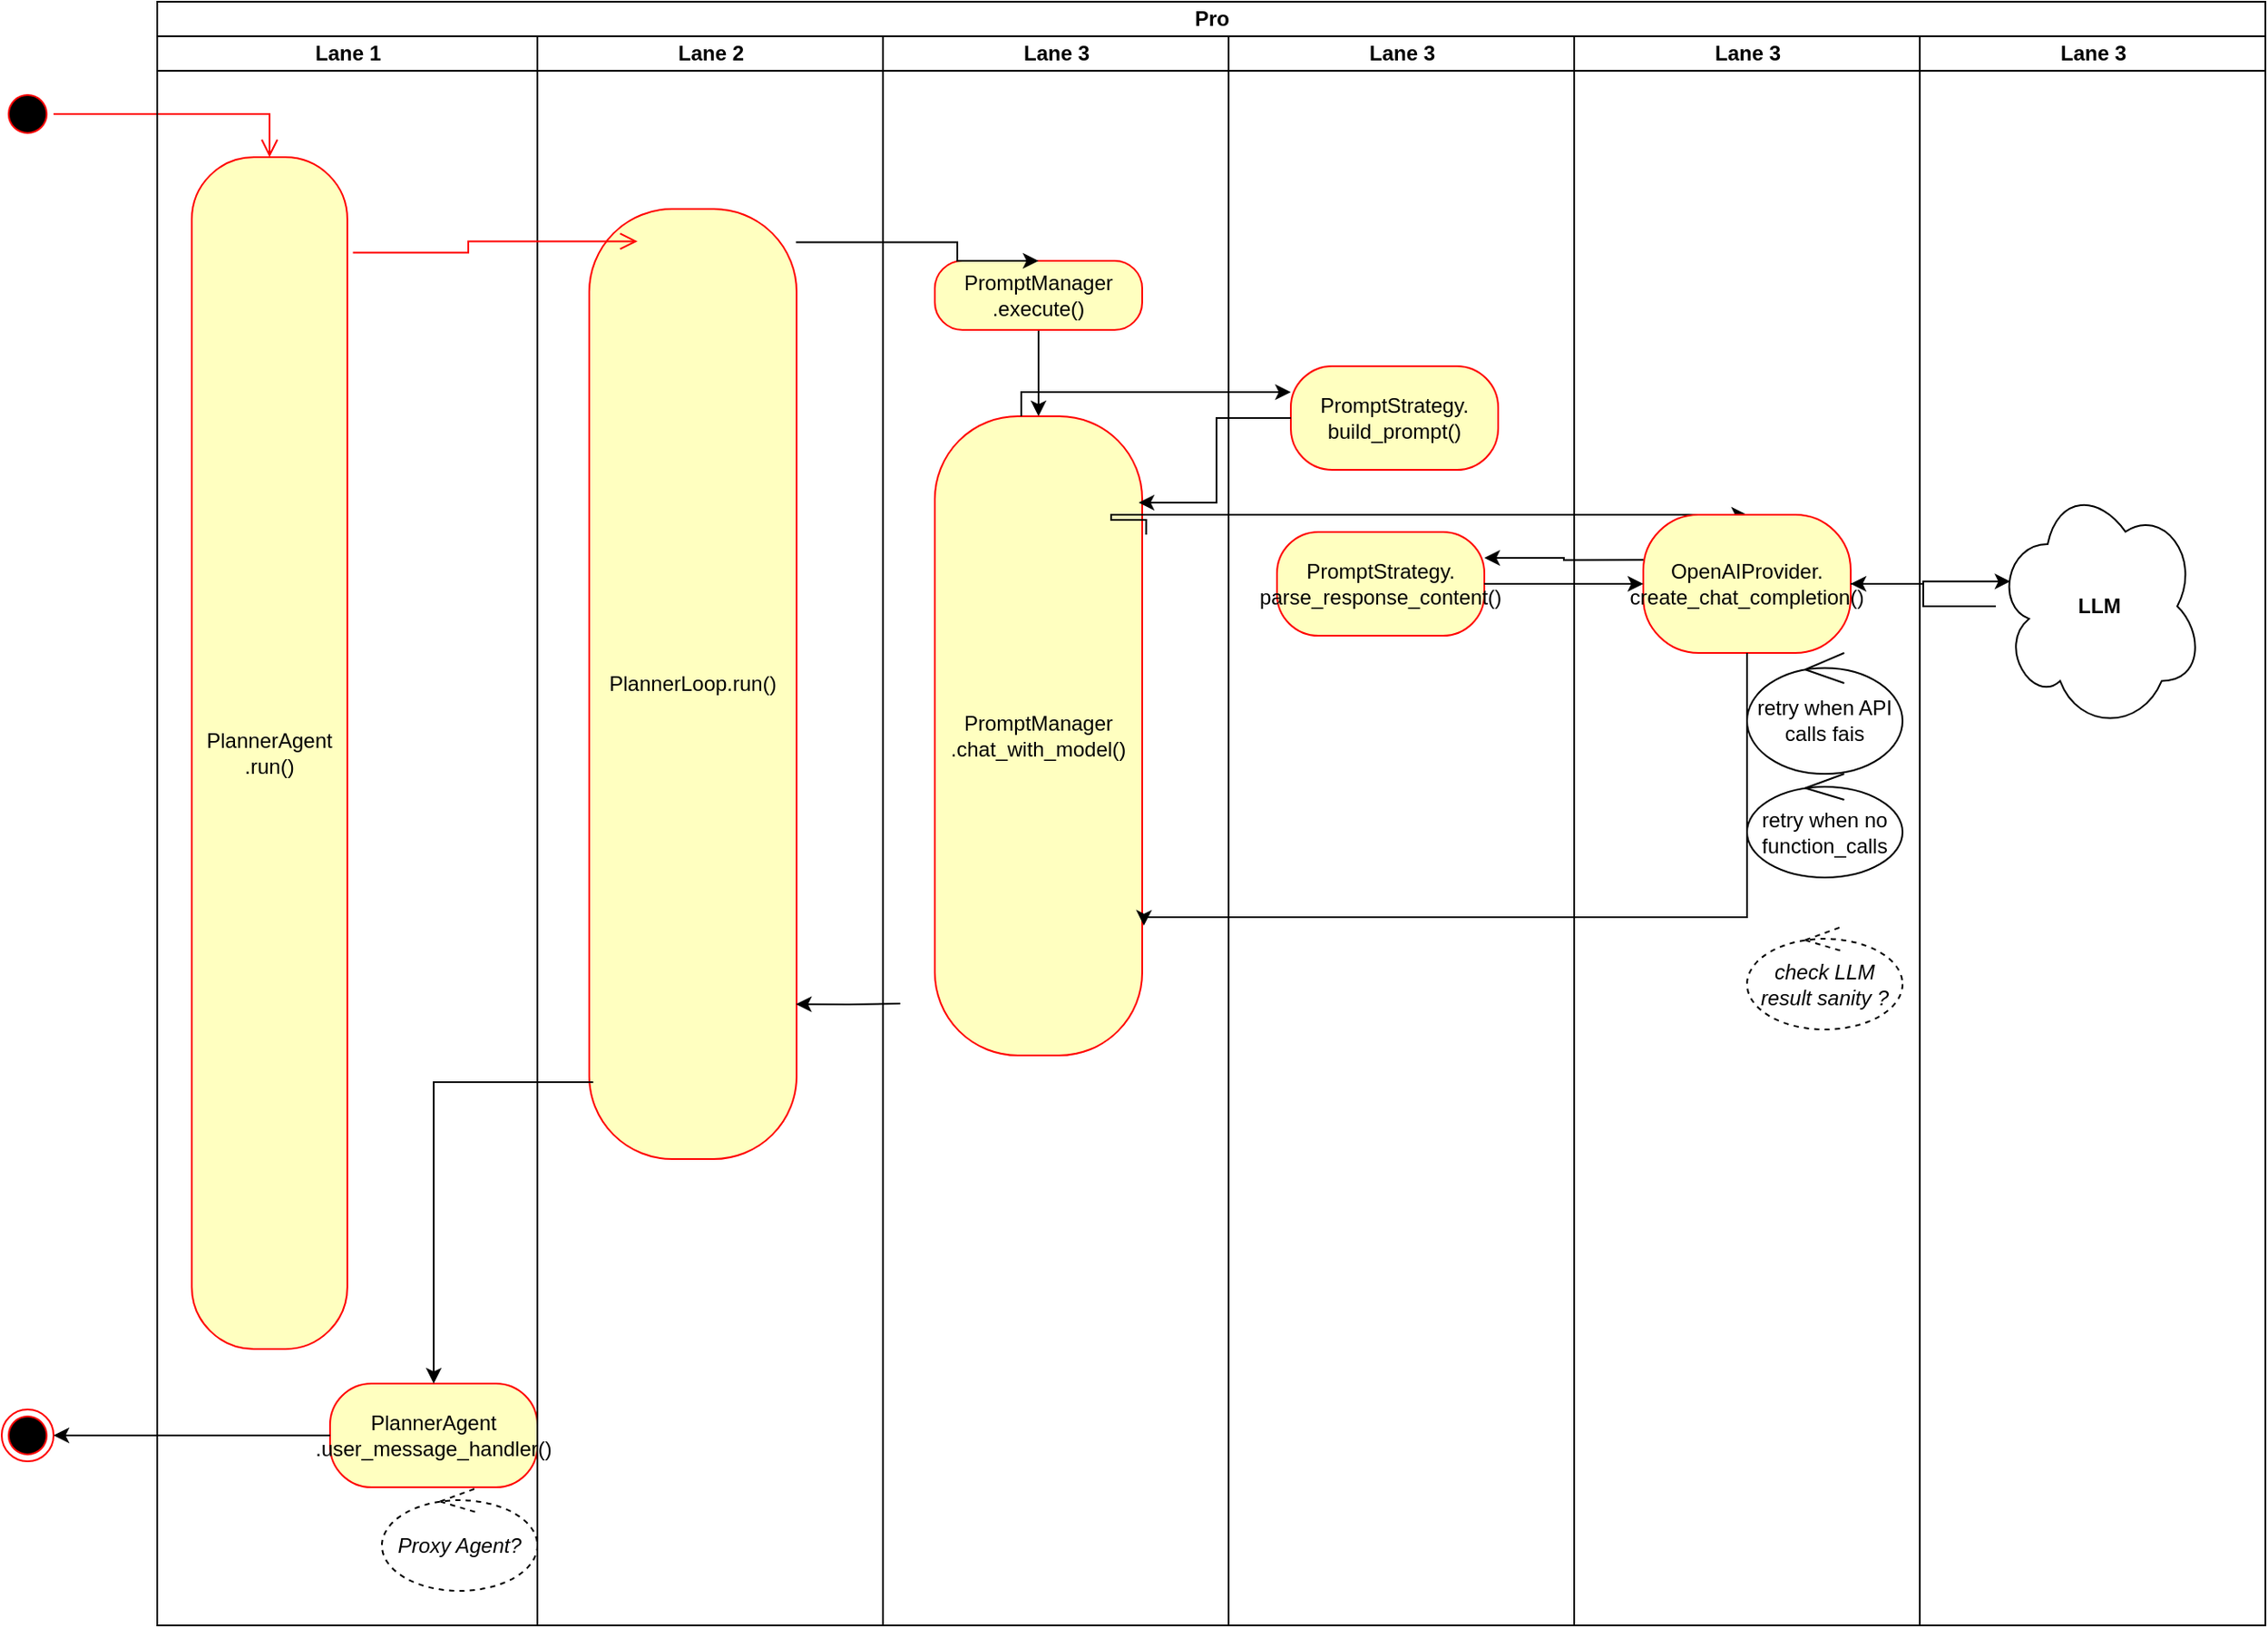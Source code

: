 <mxfile version="22.0.4" type="github">
  <diagram name="Page-1" id="kvVddJow024RuchNI2nA">
    <mxGraphModel dx="1059" dy="729" grid="1" gridSize="10" guides="1" tooltips="1" connect="1" arrows="1" fold="1" page="1" pageScale="1" pageWidth="827" pageHeight="1169" math="0" shadow="0">
      <root>
        <mxCell id="0" />
        <mxCell id="1" parent="0" />
        <mxCell id="TOSoZfk68G_ceMJ3JVFy-2" value="" style="ellipse;html=1;shape=startState;fillColor=#000000;strokeColor=#ff0000;" vertex="1" parent="1">
          <mxGeometry x="20" y="70" width="30" height="30" as="geometry" />
        </mxCell>
        <mxCell id="TOSoZfk68G_ceMJ3JVFy-3" value="" style="edgeStyle=orthogonalEdgeStyle;html=1;verticalAlign=bottom;endArrow=open;endSize=8;strokeColor=#ff0000;rounded=0;" edge="1" source="TOSoZfk68G_ceMJ3JVFy-2" parent="1" target="TOSoZfk68G_ceMJ3JVFy-4">
          <mxGeometry relative="1" as="geometry">
            <mxPoint x="35" y="110" as="targetPoint" />
          </mxGeometry>
        </mxCell>
        <mxCell id="TOSoZfk68G_ceMJ3JVFy-6" value="Pro" style="swimlane;childLayout=stackLayout;resizeParent=1;resizeParentMax=0;startSize=20;html=1;" vertex="1" parent="1">
          <mxGeometry x="110.0" y="20" width="1220" height="940" as="geometry" />
        </mxCell>
        <mxCell id="TOSoZfk68G_ceMJ3JVFy-7" value="Lane 1" style="swimlane;startSize=20;html=1;" vertex="1" parent="TOSoZfk68G_ceMJ3JVFy-6">
          <mxGeometry y="20" width="220" height="920" as="geometry" />
        </mxCell>
        <mxCell id="TOSoZfk68G_ceMJ3JVFy-4" value="PlannerAgent .run()" style="rounded=1;whiteSpace=wrap;html=1;arcSize=40;fontColor=#000000;fillColor=#ffffc0;strokeColor=#ff0000;" vertex="1" parent="TOSoZfk68G_ceMJ3JVFy-7">
          <mxGeometry x="20" y="70" width="90" height="690" as="geometry" />
        </mxCell>
        <mxCell id="TOSoZfk68G_ceMJ3JVFy-52" value="PlannerAgent .user_message_handler()" style="whiteSpace=wrap;html=1;fillColor=#ffffc0;strokeColor=#ff0000;fontColor=#000000;rounded=1;arcSize=40;" vertex="1" parent="TOSoZfk68G_ceMJ3JVFy-7">
          <mxGeometry x="100" y="780" width="120" height="60" as="geometry" />
        </mxCell>
        <mxCell id="TOSoZfk68G_ceMJ3JVFy-55" value="Proxy Agent?" style="ellipse;shape=umlControl;whiteSpace=wrap;html=1;dashed=1;fontStyle=2" vertex="1" parent="TOSoZfk68G_ceMJ3JVFy-7">
          <mxGeometry x="130" y="840" width="90" height="60" as="geometry" />
        </mxCell>
        <mxCell id="TOSoZfk68G_ceMJ3JVFy-8" value="Lane 2" style="swimlane;startSize=20;html=1;" vertex="1" parent="TOSoZfk68G_ceMJ3JVFy-6">
          <mxGeometry x="220" y="20" width="200" height="920" as="geometry" />
        </mxCell>
        <mxCell id="TOSoZfk68G_ceMJ3JVFy-10" value="PlannerLoop.run()" style="rounded=1;whiteSpace=wrap;html=1;arcSize=40;fontColor=#000000;fillColor=#ffffc0;strokeColor=#ff0000;" vertex="1" parent="TOSoZfk68G_ceMJ3JVFy-8">
          <mxGeometry x="30" y="100" width="120" height="550" as="geometry" />
        </mxCell>
        <mxCell id="TOSoZfk68G_ceMJ3JVFy-9" value="Lane 3" style="swimlane;startSize=20;html=1;" vertex="1" parent="TOSoZfk68G_ceMJ3JVFy-6">
          <mxGeometry x="420" y="20" width="200" height="920" as="geometry" />
        </mxCell>
        <mxCell id="TOSoZfk68G_ceMJ3JVFy-17" value="" style="edgeStyle=orthogonalEdgeStyle;rounded=0;orthogonalLoop=1;jettySize=auto;html=1;" edge="1" parent="TOSoZfk68G_ceMJ3JVFy-9" source="TOSoZfk68G_ceMJ3JVFy-11" target="TOSoZfk68G_ceMJ3JVFy-16">
          <mxGeometry relative="1" as="geometry" />
        </mxCell>
        <mxCell id="TOSoZfk68G_ceMJ3JVFy-11" value="PromptManager .execute()" style="rounded=1;whiteSpace=wrap;html=1;arcSize=40;fontColor=#000000;fillColor=#ffffc0;strokeColor=#ff0000;" vertex="1" parent="TOSoZfk68G_ceMJ3JVFy-9">
          <mxGeometry x="30.0" y="130" width="120" height="40" as="geometry" />
        </mxCell>
        <mxCell id="TOSoZfk68G_ceMJ3JVFy-16" value="PromptManager .chat_with_model()" style="whiteSpace=wrap;html=1;fillColor=#ffffc0;strokeColor=#ff0000;fontColor=#000000;rounded=1;arcSize=40;" vertex="1" parent="TOSoZfk68G_ceMJ3JVFy-9">
          <mxGeometry x="30" y="220" width="120" height="370" as="geometry" />
        </mxCell>
        <mxCell id="TOSoZfk68G_ceMJ3JVFy-31" style="edgeStyle=orthogonalEdgeStyle;rounded=0;orthogonalLoop=1;jettySize=auto;html=1;entryX=0.5;entryY=0;entryDx=0;entryDy=0;exitX=1.019;exitY=0.185;exitDx=0;exitDy=0;exitPerimeter=0;" edge="1" parent="TOSoZfk68G_ceMJ3JVFy-6" source="TOSoZfk68G_ceMJ3JVFy-16" target="TOSoZfk68G_ceMJ3JVFy-26">
          <mxGeometry relative="1" as="geometry">
            <Array as="points">
              <mxPoint x="552" y="300" />
            </Array>
          </mxGeometry>
        </mxCell>
        <mxCell id="TOSoZfk68G_ceMJ3JVFy-18" value="Lane 3" style="swimlane;startSize=20;html=1;" vertex="1" parent="TOSoZfk68G_ceMJ3JVFy-6">
          <mxGeometry x="620" y="20" width="200" height="920" as="geometry" />
        </mxCell>
        <mxCell id="TOSoZfk68G_ceMJ3JVFy-23" value="PromptStrategy.&lt;br&gt;build_prompt()" style="whiteSpace=wrap;html=1;fillColor=#ffffc0;strokeColor=#ff0000;fontColor=#000000;rounded=1;arcSize=40;" vertex="1" parent="TOSoZfk68G_ceMJ3JVFy-18">
          <mxGeometry x="36" y="191" width="120" height="60" as="geometry" />
        </mxCell>
        <mxCell id="TOSoZfk68G_ceMJ3JVFy-32" value="PromptStrategy.&lt;br&gt;parse_response_content()" style="whiteSpace=wrap;html=1;fillColor=#ffffc0;strokeColor=#ff0000;fontColor=#000000;rounded=1;arcSize=40;" vertex="1" parent="TOSoZfk68G_ceMJ3JVFy-18">
          <mxGeometry x="28" y="287" width="120" height="60" as="geometry" />
        </mxCell>
        <mxCell id="TOSoZfk68G_ceMJ3JVFy-5" value="" style="edgeStyle=orthogonalEdgeStyle;html=1;verticalAlign=bottom;endArrow=open;endSize=8;strokeColor=#ff0000;rounded=0;entryX=0.233;entryY=0.034;entryDx=0;entryDy=0;exitX=1.036;exitY=0.08;exitDx=0;exitDy=0;exitPerimeter=0;entryPerimeter=0;" edge="1" source="TOSoZfk68G_ceMJ3JVFy-4" parent="TOSoZfk68G_ceMJ3JVFy-6" target="TOSoZfk68G_ceMJ3JVFy-10">
          <mxGeometry relative="1" as="geometry">
            <mxPoint x="170.0" y="110" as="targetPoint" />
          </mxGeometry>
        </mxCell>
        <mxCell id="TOSoZfk68G_ceMJ3JVFy-15" value="" style="edgeStyle=orthogonalEdgeStyle;rounded=0;orthogonalLoop=1;jettySize=auto;html=1;entryX=0.5;entryY=0;entryDx=0;entryDy=0;exitX=0.997;exitY=0.035;exitDx=0;exitDy=0;exitPerimeter=0;" edge="1" parent="TOSoZfk68G_ceMJ3JVFy-6" source="TOSoZfk68G_ceMJ3JVFy-10" target="TOSoZfk68G_ceMJ3JVFy-11">
          <mxGeometry relative="1" as="geometry">
            <Array as="points">
              <mxPoint x="463" y="139" />
            </Array>
          </mxGeometry>
        </mxCell>
        <mxCell id="TOSoZfk68G_ceMJ3JVFy-24" value="" style="edgeStyle=orthogonalEdgeStyle;rounded=0;orthogonalLoop=1;jettySize=auto;html=1;entryX=0;entryY=0.25;entryDx=0;entryDy=0;" edge="1" parent="TOSoZfk68G_ceMJ3JVFy-6" source="TOSoZfk68G_ceMJ3JVFy-16" target="TOSoZfk68G_ceMJ3JVFy-23">
          <mxGeometry relative="1" as="geometry">
            <mxPoint x="630.0" y="220" as="sourcePoint" />
            <Array as="points">
              <mxPoint x="500" y="226" />
            </Array>
          </mxGeometry>
        </mxCell>
        <mxCell id="TOSoZfk68G_ceMJ3JVFy-25" value="Lane 3" style="swimlane;startSize=20;html=1;" vertex="1" parent="TOSoZfk68G_ceMJ3JVFy-6">
          <mxGeometry x="820" y="20" width="200" height="920" as="geometry" />
        </mxCell>
        <mxCell id="TOSoZfk68G_ceMJ3JVFy-26" value="OpenAIProvider.&lt;br&gt;create_chat_completion()" style="whiteSpace=wrap;html=1;fillColor=#ffffc0;strokeColor=#ff0000;fontColor=#000000;rounded=1;arcSize=40;" vertex="1" parent="TOSoZfk68G_ceMJ3JVFy-25">
          <mxGeometry x="40" y="277" width="120" height="80" as="geometry" />
        </mxCell>
        <mxCell id="TOSoZfk68G_ceMJ3JVFy-44" value="retry when API calls fais" style="ellipse;shape=umlControl;whiteSpace=wrap;html=1;" vertex="1" parent="TOSoZfk68G_ceMJ3JVFy-25">
          <mxGeometry x="100" y="357" width="90" height="70" as="geometry" />
        </mxCell>
        <mxCell id="TOSoZfk68G_ceMJ3JVFy-45" value="retry when no function_calls" style="ellipse;shape=umlControl;whiteSpace=wrap;html=1;" vertex="1" parent="TOSoZfk68G_ceMJ3JVFy-25">
          <mxGeometry x="100" y="427" width="90" height="60" as="geometry" />
        </mxCell>
        <mxCell id="TOSoZfk68G_ceMJ3JVFy-49" value="check LLM result sanity ?" style="ellipse;shape=umlControl;whiteSpace=wrap;html=1;dashed=1;fontStyle=2" vertex="1" parent="TOSoZfk68G_ceMJ3JVFy-25">
          <mxGeometry x="100" y="515" width="90" height="60" as="geometry" />
        </mxCell>
        <mxCell id="TOSoZfk68G_ceMJ3JVFy-27" style="edgeStyle=orthogonalEdgeStyle;rounded=0;orthogonalLoop=1;jettySize=auto;html=1;exitX=0;exitY=0.5;exitDx=0;exitDy=0;entryX=0.983;entryY=0.135;entryDx=0;entryDy=0;entryPerimeter=0;" edge="1" parent="TOSoZfk68G_ceMJ3JVFy-6" source="TOSoZfk68G_ceMJ3JVFy-23" target="TOSoZfk68G_ceMJ3JVFy-16">
          <mxGeometry relative="1" as="geometry" />
        </mxCell>
        <mxCell id="TOSoZfk68G_ceMJ3JVFy-34" value="" style="edgeStyle=orthogonalEdgeStyle;rounded=0;orthogonalLoop=1;jettySize=auto;html=1;entryX=1;entryY=0.25;entryDx=0;entryDy=0;exitX=0;exitY=0.327;exitDx=0;exitDy=0;exitPerimeter=0;" edge="1" parent="TOSoZfk68G_ceMJ3JVFy-6" source="TOSoZfk68G_ceMJ3JVFy-26" target="TOSoZfk68G_ceMJ3JVFy-32">
          <mxGeometry relative="1" as="geometry" />
        </mxCell>
        <mxCell id="TOSoZfk68G_ceMJ3JVFy-36" value="" style="edgeStyle=orthogonalEdgeStyle;rounded=0;orthogonalLoop=1;jettySize=auto;html=1;exitX=0.5;exitY=1;exitDx=0;exitDy=0;entryX=1.008;entryY=0.797;entryDx=0;entryDy=0;entryPerimeter=0;" edge="1" parent="TOSoZfk68G_ceMJ3JVFy-6" source="TOSoZfk68G_ceMJ3JVFy-26" target="TOSoZfk68G_ceMJ3JVFy-16">
          <mxGeometry relative="1" as="geometry">
            <mxPoint x="350.0" y="370" as="targetPoint" />
            <Array as="points">
              <mxPoint x="890" y="530" />
              <mxPoint x="551" y="530" />
            </Array>
          </mxGeometry>
        </mxCell>
        <mxCell id="TOSoZfk68G_ceMJ3JVFy-37" value="" style="edgeStyle=orthogonalEdgeStyle;rounded=0;orthogonalLoop=1;jettySize=auto;html=1;" edge="1" parent="TOSoZfk68G_ceMJ3JVFy-6" source="TOSoZfk68G_ceMJ3JVFy-32" target="TOSoZfk68G_ceMJ3JVFy-26">
          <mxGeometry relative="1" as="geometry" />
        </mxCell>
        <mxCell id="TOSoZfk68G_ceMJ3JVFy-39" value="Lane 3" style="swimlane;startSize=20;html=1;" vertex="1" parent="TOSoZfk68G_ceMJ3JVFy-6">
          <mxGeometry x="1020" y="20" width="200" height="920" as="geometry" />
        </mxCell>
        <mxCell id="TOSoZfk68G_ceMJ3JVFy-41" value="&lt;b&gt;LLM&lt;/b&gt;" style="ellipse;shape=cloud;whiteSpace=wrap;html=1;" vertex="1" parent="TOSoZfk68G_ceMJ3JVFy-39">
          <mxGeometry x="44" y="258" width="120" height="144" as="geometry" />
        </mxCell>
        <mxCell id="TOSoZfk68G_ceMJ3JVFy-42" value="" style="edgeStyle=orthogonalEdgeStyle;rounded=0;orthogonalLoop=1;jettySize=auto;html=1;entryX=0.07;entryY=0.4;entryDx=0;entryDy=0;entryPerimeter=0;" edge="1" parent="TOSoZfk68G_ceMJ3JVFy-6" source="TOSoZfk68G_ceMJ3JVFy-26" target="TOSoZfk68G_ceMJ3JVFy-41">
          <mxGeometry relative="1" as="geometry" />
        </mxCell>
        <mxCell id="TOSoZfk68G_ceMJ3JVFy-43" value="" style="edgeStyle=orthogonalEdgeStyle;rounded=0;orthogonalLoop=1;jettySize=auto;html=1;" edge="1" parent="TOSoZfk68G_ceMJ3JVFy-6" source="TOSoZfk68G_ceMJ3JVFy-41" target="TOSoZfk68G_ceMJ3JVFy-26">
          <mxGeometry relative="1" as="geometry">
            <Array as="points" />
          </mxGeometry>
        </mxCell>
        <mxCell id="TOSoZfk68G_ceMJ3JVFy-50" value="" style="edgeStyle=orthogonalEdgeStyle;rounded=0;orthogonalLoop=1;jettySize=auto;html=1;entryX=0.997;entryY=0.837;entryDx=0;entryDy=0;entryPerimeter=0;" edge="1" parent="TOSoZfk68G_ceMJ3JVFy-6" target="TOSoZfk68G_ceMJ3JVFy-10">
          <mxGeometry relative="1" as="geometry">
            <mxPoint x="430.0" y="580" as="sourcePoint" />
          </mxGeometry>
        </mxCell>
        <mxCell id="TOSoZfk68G_ceMJ3JVFy-51" value="" style="edgeStyle=orthogonalEdgeStyle;rounded=0;orthogonalLoop=1;jettySize=auto;html=1;exitX=0.019;exitY=0.919;exitDx=0;exitDy=0;exitPerimeter=0;entryX=0.5;entryY=0;entryDx=0;entryDy=0;" edge="1" parent="TOSoZfk68G_ceMJ3JVFy-6" source="TOSoZfk68G_ceMJ3JVFy-10" target="TOSoZfk68G_ceMJ3JVFy-52">
          <mxGeometry relative="1" as="geometry">
            <mxPoint x="170.0" y="760" as="targetPoint" />
          </mxGeometry>
        </mxCell>
        <mxCell id="TOSoZfk68G_ceMJ3JVFy-53" value="" style="ellipse;html=1;shape=endState;fillColor=#000000;strokeColor=#ff0000;" vertex="1" parent="1">
          <mxGeometry x="20" y="835" width="30" height="30" as="geometry" />
        </mxCell>
        <mxCell id="TOSoZfk68G_ceMJ3JVFy-54" style="edgeStyle=orthogonalEdgeStyle;rounded=0;orthogonalLoop=1;jettySize=auto;html=1;exitX=0;exitY=0.5;exitDx=0;exitDy=0;" edge="1" parent="1" source="TOSoZfk68G_ceMJ3JVFy-52" target="TOSoZfk68G_ceMJ3JVFy-53">
          <mxGeometry relative="1" as="geometry" />
        </mxCell>
      </root>
    </mxGraphModel>
  </diagram>
</mxfile>

